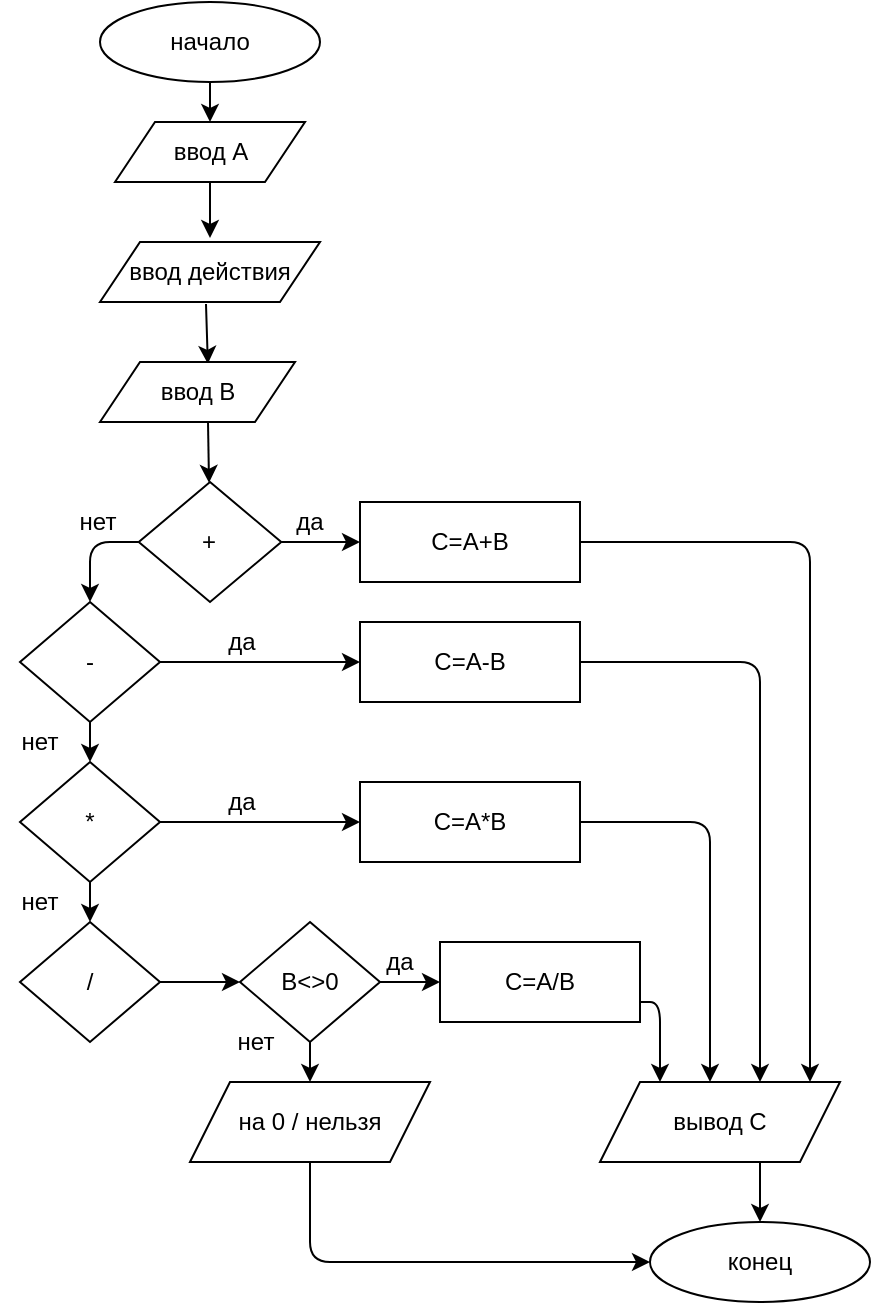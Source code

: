 <mxfile version="14.5.1" type="device"><diagram id="J3B5tSmB915X_CGWn3lr" name="Страница 1"><mxGraphModel dx="1024" dy="584" grid="1" gridSize="10" guides="1" tooltips="1" connect="1" arrows="1" fold="1" page="1" pageScale="1" pageWidth="827" pageHeight="1169" math="0" shadow="0"><root><mxCell id="0"/><mxCell id="1" parent="0"/><mxCell id="r_quaJvv_NhKaTR9ytQl-1" value="начало" style="ellipse;whiteSpace=wrap;html=1;" vertex="1" parent="1"><mxGeometry x="70" y="20" width="110" height="40" as="geometry"/></mxCell><mxCell id="r_quaJvv_NhKaTR9ytQl-2" value="ввод A" style="shape=parallelogram;perimeter=parallelogramPerimeter;whiteSpace=wrap;html=1;fixedSize=1;" vertex="1" parent="1"><mxGeometry x="77.5" y="80" width="95" height="30" as="geometry"/></mxCell><mxCell id="r_quaJvv_NhKaTR9ytQl-3" value="ввод действия" style="shape=parallelogram;perimeter=parallelogramPerimeter;whiteSpace=wrap;html=1;fixedSize=1;" vertex="1" parent="1"><mxGeometry x="70" y="140" width="110" height="30" as="geometry"/></mxCell><mxCell id="r_quaJvv_NhKaTR9ytQl-6" value="" style="endArrow=classic;html=1;exitX=0.5;exitY=1;exitDx=0;exitDy=0;entryX=0.5;entryY=0;entryDx=0;entryDy=0;" edge="1" parent="1" source="r_quaJvv_NhKaTR9ytQl-1" target="r_quaJvv_NhKaTR9ytQl-2"><mxGeometry width="50" height="50" relative="1" as="geometry"><mxPoint x="390" y="330" as="sourcePoint"/><mxPoint x="440" y="280" as="targetPoint"/></mxGeometry></mxCell><mxCell id="r_quaJvv_NhKaTR9ytQl-7" value="" style="endArrow=classic;html=1;exitX=0.5;exitY=1;exitDx=0;exitDy=0;" edge="1" parent="1" source="r_quaJvv_NhKaTR9ytQl-2"><mxGeometry width="50" height="50" relative="1" as="geometry"><mxPoint x="390" y="330" as="sourcePoint"/><mxPoint x="125" y="138" as="targetPoint"/></mxGeometry></mxCell><mxCell id="r_quaJvv_NhKaTR9ytQl-8" value="" style="endArrow=classic;html=1;" edge="1" parent="1"><mxGeometry width="50" height="50" relative="1" as="geometry"><mxPoint x="123" y="171" as="sourcePoint"/><mxPoint x="123.935" y="200.932" as="targetPoint"/></mxGeometry></mxCell><mxCell id="r_quaJvv_NhKaTR9ytQl-13" value="ввод B" style="shape=parallelogram;perimeter=parallelogramPerimeter;whiteSpace=wrap;html=1;fixedSize=1;" vertex="1" parent="1"><mxGeometry x="70" y="200" width="97.5" height="30" as="geometry"/></mxCell><mxCell id="r_quaJvv_NhKaTR9ytQl-14" value="+" style="rhombus;whiteSpace=wrap;html=1;" vertex="1" parent="1"><mxGeometry x="89.38" y="260" width="71.25" height="60" as="geometry"/></mxCell><mxCell id="r_quaJvv_NhKaTR9ytQl-15" value="C=A+B" style="rounded=0;whiteSpace=wrap;html=1;" vertex="1" parent="1"><mxGeometry x="200" y="270" width="110" height="40" as="geometry"/></mxCell><mxCell id="r_quaJvv_NhKaTR9ytQl-16" value="-" style="rhombus;whiteSpace=wrap;html=1;" vertex="1" parent="1"><mxGeometry x="30" y="320" width="70" height="60" as="geometry"/></mxCell><mxCell id="r_quaJvv_NhKaTR9ytQl-17" value="C=A-B" style="rounded=0;whiteSpace=wrap;html=1;" vertex="1" parent="1"><mxGeometry x="200" y="330" width="110" height="40" as="geometry"/></mxCell><mxCell id="r_quaJvv_NhKaTR9ytQl-18" value="*" style="rhombus;whiteSpace=wrap;html=1;" vertex="1" parent="1"><mxGeometry x="30" y="400" width="70" height="60" as="geometry"/></mxCell><mxCell id="r_quaJvv_NhKaTR9ytQl-19" value="C=A*B" style="rounded=0;whiteSpace=wrap;html=1;" vertex="1" parent="1"><mxGeometry x="200" y="410" width="110" height="40" as="geometry"/></mxCell><mxCell id="r_quaJvv_NhKaTR9ytQl-20" value="/" style="rhombus;whiteSpace=wrap;html=1;" vertex="1" parent="1"><mxGeometry x="30" y="480" width="70" height="60" as="geometry"/></mxCell><mxCell id="r_quaJvv_NhKaTR9ytQl-21" value="B&amp;lt;&amp;gt;0" style="rhombus;whiteSpace=wrap;html=1;" vertex="1" parent="1"><mxGeometry x="140" y="480" width="70" height="60" as="geometry"/></mxCell><mxCell id="r_quaJvv_NhKaTR9ytQl-22" value="C=A/B" style="rounded=0;whiteSpace=wrap;html=1;" vertex="1" parent="1"><mxGeometry x="240" y="490" width="100" height="40" as="geometry"/></mxCell><mxCell id="r_quaJvv_NhKaTR9ytQl-24" value="" style="endArrow=classic;html=1;" edge="1" parent="1" target="r_quaJvv_NhKaTR9ytQl-14"><mxGeometry width="50" height="50" relative="1" as="geometry"><mxPoint x="124" y="230" as="sourcePoint"/><mxPoint x="440" y="480" as="targetPoint"/></mxGeometry></mxCell><mxCell id="r_quaJvv_NhKaTR9ytQl-25" value="" style="endArrow=classic;html=1;exitX=1;exitY=0.5;exitDx=0;exitDy=0;entryX=0;entryY=0.5;entryDx=0;entryDy=0;" edge="1" parent="1" source="r_quaJvv_NhKaTR9ytQl-14" target="r_quaJvv_NhKaTR9ytQl-15"><mxGeometry width="50" height="50" relative="1" as="geometry"><mxPoint x="390" y="530" as="sourcePoint"/><mxPoint x="440" y="480" as="targetPoint"/></mxGeometry></mxCell><mxCell id="r_quaJvv_NhKaTR9ytQl-26" value="" style="endArrow=classic;html=1;exitX=0;exitY=0.5;exitDx=0;exitDy=0;entryX=0.5;entryY=0;entryDx=0;entryDy=0;" edge="1" parent="1" source="r_quaJvv_NhKaTR9ytQl-14" target="r_quaJvv_NhKaTR9ytQl-16"><mxGeometry width="50" height="50" relative="1" as="geometry"><mxPoint x="390" y="530" as="sourcePoint"/><mxPoint x="440" y="480" as="targetPoint"/><Array as="points"><mxPoint x="65" y="290"/></Array></mxGeometry></mxCell><mxCell id="r_quaJvv_NhKaTR9ytQl-27" value="" style="endArrow=classic;html=1;exitX=1;exitY=0.5;exitDx=0;exitDy=0;entryX=0;entryY=0.5;entryDx=0;entryDy=0;" edge="1" parent="1" source="r_quaJvv_NhKaTR9ytQl-16" target="r_quaJvv_NhKaTR9ytQl-17"><mxGeometry width="50" height="50" relative="1" as="geometry"><mxPoint x="390" y="530" as="sourcePoint"/><mxPoint x="440" y="480" as="targetPoint"/></mxGeometry></mxCell><mxCell id="r_quaJvv_NhKaTR9ytQl-28" value="" style="endArrow=classic;html=1;exitX=1;exitY=0.5;exitDx=0;exitDy=0;entryX=0;entryY=0.5;entryDx=0;entryDy=0;" edge="1" parent="1" source="r_quaJvv_NhKaTR9ytQl-18" target="r_quaJvv_NhKaTR9ytQl-19"><mxGeometry width="50" height="50" relative="1" as="geometry"><mxPoint x="390" y="530" as="sourcePoint"/><mxPoint x="440" y="480" as="targetPoint"/></mxGeometry></mxCell><mxCell id="r_quaJvv_NhKaTR9ytQl-29" value="" style="endArrow=classic;html=1;exitX=0.5;exitY=1;exitDx=0;exitDy=0;" edge="1" parent="1" source="r_quaJvv_NhKaTR9ytQl-16" target="r_quaJvv_NhKaTR9ytQl-18"><mxGeometry width="50" height="50" relative="1" as="geometry"><mxPoint x="390" y="530" as="sourcePoint"/><mxPoint x="440" y="480" as="targetPoint"/></mxGeometry></mxCell><mxCell id="r_quaJvv_NhKaTR9ytQl-30" value="" style="endArrow=classic;html=1;exitX=0.5;exitY=1;exitDx=0;exitDy=0;" edge="1" parent="1" source="r_quaJvv_NhKaTR9ytQl-18" target="r_quaJvv_NhKaTR9ytQl-20"><mxGeometry width="50" height="50" relative="1" as="geometry"><mxPoint x="390" y="530" as="sourcePoint"/><mxPoint x="440" y="480" as="targetPoint"/></mxGeometry></mxCell><mxCell id="r_quaJvv_NhKaTR9ytQl-31" value="" style="endArrow=classic;html=1;exitX=1;exitY=0.5;exitDx=0;exitDy=0;entryX=0;entryY=0.5;entryDx=0;entryDy=0;" edge="1" parent="1" source="r_quaJvv_NhKaTR9ytQl-20" target="r_quaJvv_NhKaTR9ytQl-21"><mxGeometry width="50" height="50" relative="1" as="geometry"><mxPoint x="390" y="530" as="sourcePoint"/><mxPoint x="440" y="480" as="targetPoint"/></mxGeometry></mxCell><mxCell id="r_quaJvv_NhKaTR9ytQl-32" value="" style="endArrow=classic;html=1;exitX=1;exitY=0.5;exitDx=0;exitDy=0;entryX=0;entryY=0.5;entryDx=0;entryDy=0;" edge="1" parent="1" source="r_quaJvv_NhKaTR9ytQl-21" target="r_quaJvv_NhKaTR9ytQl-22"><mxGeometry width="50" height="50" relative="1" as="geometry"><mxPoint x="390" y="530" as="sourcePoint"/><mxPoint x="440" y="480" as="targetPoint"/></mxGeometry></mxCell><mxCell id="r_quaJvv_NhKaTR9ytQl-33" value="" style="endArrow=classic;html=1;exitX=1;exitY=0.75;exitDx=0;exitDy=0;entryX=0;entryY=0;entryDx=0;entryDy=0;" edge="1" parent="1" source="r_quaJvv_NhKaTR9ytQl-22"><mxGeometry width="50" height="50" relative="1" as="geometry"><mxPoint x="390" y="530" as="sourcePoint"/><mxPoint x="350" y="560" as="targetPoint"/><Array as="points"><mxPoint x="350" y="520"/></Array></mxGeometry></mxCell><mxCell id="r_quaJvv_NhKaTR9ytQl-35" value="" style="endArrow=classic;html=1;exitX=1;exitY=0.5;exitDx=0;exitDy=0;entryX=0.25;entryY=0;entryDx=0;entryDy=0;" edge="1" parent="1" source="r_quaJvv_NhKaTR9ytQl-19"><mxGeometry width="50" height="50" relative="1" as="geometry"><mxPoint x="390" y="530" as="sourcePoint"/><mxPoint x="375" y="560" as="targetPoint"/><Array as="points"><mxPoint x="375" y="430"/></Array></mxGeometry></mxCell><mxCell id="r_quaJvv_NhKaTR9ytQl-36" value="" style="endArrow=classic;html=1;exitX=1;exitY=0.5;exitDx=0;exitDy=0;entryX=0.5;entryY=0;entryDx=0;entryDy=0;" edge="1" parent="1" source="r_quaJvv_NhKaTR9ytQl-17"><mxGeometry width="50" height="50" relative="1" as="geometry"><mxPoint x="390" y="530" as="sourcePoint"/><mxPoint x="400" y="560" as="targetPoint"/><Array as="points"><mxPoint x="400" y="350"/></Array></mxGeometry></mxCell><mxCell id="r_quaJvv_NhKaTR9ytQl-37" value="" style="endArrow=classic;html=1;exitX=1;exitY=0.5;exitDx=0;exitDy=0;entryX=0.75;entryY=0;entryDx=0;entryDy=0;" edge="1" parent="1" source="r_quaJvv_NhKaTR9ytQl-15"><mxGeometry width="50" height="50" relative="1" as="geometry"><mxPoint x="390" y="530" as="sourcePoint"/><mxPoint x="425" y="560" as="targetPoint"/><Array as="points"><mxPoint x="425" y="290"/></Array></mxGeometry></mxCell><mxCell id="r_quaJvv_NhKaTR9ytQl-38" value="конец" style="ellipse;whiteSpace=wrap;html=1;" vertex="1" parent="1"><mxGeometry x="345" y="630" width="110" height="40" as="geometry"/></mxCell><mxCell id="r_quaJvv_NhKaTR9ytQl-39" value="" style="endArrow=classic;html=1;exitX=0.5;exitY=1;exitDx=0;exitDy=0;" edge="1" parent="1" target="r_quaJvv_NhKaTR9ytQl-38"><mxGeometry width="50" height="50" relative="1" as="geometry"><mxPoint x="400" y="600" as="sourcePoint"/><mxPoint x="440" y="480" as="targetPoint"/></mxGeometry></mxCell><mxCell id="r_quaJvv_NhKaTR9ytQl-40" value="вывод С" style="shape=parallelogram;perimeter=parallelogramPerimeter;whiteSpace=wrap;html=1;fixedSize=1;" vertex="1" parent="1"><mxGeometry x="320" y="560" width="120" height="40" as="geometry"/></mxCell><mxCell id="r_quaJvv_NhKaTR9ytQl-41" value="на 0 / нельзя" style="shape=parallelogram;perimeter=parallelogramPerimeter;whiteSpace=wrap;html=1;fixedSize=1;" vertex="1" parent="1"><mxGeometry x="115" y="560" width="120" height="40" as="geometry"/></mxCell><mxCell id="r_quaJvv_NhKaTR9ytQl-42" value="" style="endArrow=classic;html=1;exitX=0.5;exitY=1;exitDx=0;exitDy=0;entryX=0.5;entryY=0;entryDx=0;entryDy=0;" edge="1" parent="1" source="r_quaJvv_NhKaTR9ytQl-21" target="r_quaJvv_NhKaTR9ytQl-41"><mxGeometry width="50" height="50" relative="1" as="geometry"><mxPoint x="390" y="530" as="sourcePoint"/><mxPoint x="440" y="480" as="targetPoint"/></mxGeometry></mxCell><mxCell id="r_quaJvv_NhKaTR9ytQl-43" value="" style="endArrow=classic;html=1;exitX=0.5;exitY=1;exitDx=0;exitDy=0;entryX=0;entryY=0.5;entryDx=0;entryDy=0;" edge="1" parent="1" source="r_quaJvv_NhKaTR9ytQl-41" target="r_quaJvv_NhKaTR9ytQl-38"><mxGeometry width="50" height="50" relative="1" as="geometry"><mxPoint x="390" y="530" as="sourcePoint"/><mxPoint x="440" y="480" as="targetPoint"/><Array as="points"><mxPoint x="175" y="650"/></Array></mxGeometry></mxCell><mxCell id="r_quaJvv_NhKaTR9ytQl-44" value="да" style="text;html=1;strokeColor=none;fillColor=none;align=center;verticalAlign=middle;whiteSpace=wrap;rounded=0;" vertex="1" parent="1"><mxGeometry x="155" y="270" width="40" height="20" as="geometry"/></mxCell><mxCell id="r_quaJvv_NhKaTR9ytQl-45" value="нет" style="text;html=1;strokeColor=none;fillColor=none;align=center;verticalAlign=middle;whiteSpace=wrap;rounded=0;" vertex="1" parent="1"><mxGeometry x="49.38" y="270" width="40" height="20" as="geometry"/></mxCell><mxCell id="r_quaJvv_NhKaTR9ytQl-46" value="да" style="text;html=1;strokeColor=none;fillColor=none;align=center;verticalAlign=middle;whiteSpace=wrap;rounded=0;" vertex="1" parent="1"><mxGeometry x="120.63" y="330" width="40" height="20" as="geometry"/></mxCell><mxCell id="r_quaJvv_NhKaTR9ytQl-47" value="нет" style="text;html=1;strokeColor=none;fillColor=none;align=center;verticalAlign=middle;whiteSpace=wrap;rounded=0;" vertex="1" parent="1"><mxGeometry x="20" y="380" width="40" height="20" as="geometry"/></mxCell><mxCell id="r_quaJvv_NhKaTR9ytQl-48" value="да" style="text;html=1;strokeColor=none;fillColor=none;align=center;verticalAlign=middle;whiteSpace=wrap;rounded=0;" vertex="1" parent="1"><mxGeometry x="120.63" y="410" width="40" height="20" as="geometry"/></mxCell><mxCell id="r_quaJvv_NhKaTR9ytQl-49" value="нет" style="text;html=1;strokeColor=none;fillColor=none;align=center;verticalAlign=middle;whiteSpace=wrap;rounded=0;" vertex="1" parent="1"><mxGeometry x="20" y="460" width="40" height="20" as="geometry"/></mxCell><mxCell id="r_quaJvv_NhKaTR9ytQl-50" value="да" style="text;html=1;strokeColor=none;fillColor=none;align=center;verticalAlign=middle;whiteSpace=wrap;rounded=0;" vertex="1" parent="1"><mxGeometry x="200" y="490" width="40" height="20" as="geometry"/></mxCell><mxCell id="r_quaJvv_NhKaTR9ytQl-51" value="нет" style="text;html=1;strokeColor=none;fillColor=none;align=center;verticalAlign=middle;whiteSpace=wrap;rounded=0;" vertex="1" parent="1"><mxGeometry x="127.5" y="530" width="40" height="20" as="geometry"/></mxCell></root></mxGraphModel></diagram></mxfile>